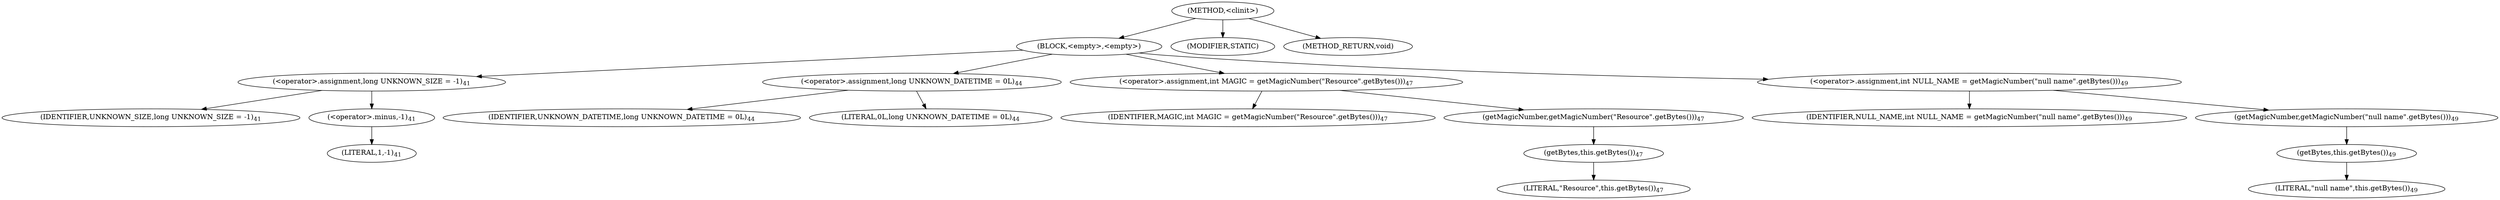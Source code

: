 digraph "&lt;clinit&gt;" {  
"780" [label = <(METHOD,&lt;clinit&gt;)> ]
"781" [label = <(BLOCK,&lt;empty&gt;,&lt;empty&gt;)> ]
"782" [label = <(&lt;operator&gt;.assignment,long UNKNOWN_SIZE = -1)<SUB>41</SUB>> ]
"783" [label = <(IDENTIFIER,UNKNOWN_SIZE,long UNKNOWN_SIZE = -1)<SUB>41</SUB>> ]
"784" [label = <(&lt;operator&gt;.minus,-1)<SUB>41</SUB>> ]
"785" [label = <(LITERAL,1,-1)<SUB>41</SUB>> ]
"786" [label = <(&lt;operator&gt;.assignment,long UNKNOWN_DATETIME = 0L)<SUB>44</SUB>> ]
"787" [label = <(IDENTIFIER,UNKNOWN_DATETIME,long UNKNOWN_DATETIME = 0L)<SUB>44</SUB>> ]
"788" [label = <(LITERAL,0L,long UNKNOWN_DATETIME = 0L)<SUB>44</SUB>> ]
"789" [label = <(&lt;operator&gt;.assignment,int MAGIC = getMagicNumber(&quot;Resource&quot;.getBytes()))<SUB>47</SUB>> ]
"790" [label = <(IDENTIFIER,MAGIC,int MAGIC = getMagicNumber(&quot;Resource&quot;.getBytes()))<SUB>47</SUB>> ]
"791" [label = <(getMagicNumber,getMagicNumber(&quot;Resource&quot;.getBytes()))<SUB>47</SUB>> ]
"792" [label = <(getBytes,this.getBytes())<SUB>47</SUB>> ]
"793" [label = <(LITERAL,&quot;Resource&quot;,this.getBytes())<SUB>47</SUB>> ]
"794" [label = <(&lt;operator&gt;.assignment,int NULL_NAME = getMagicNumber(&quot;null name&quot;.getBytes()))<SUB>49</SUB>> ]
"795" [label = <(IDENTIFIER,NULL_NAME,int NULL_NAME = getMagicNumber(&quot;null name&quot;.getBytes()))<SUB>49</SUB>> ]
"796" [label = <(getMagicNumber,getMagicNumber(&quot;null name&quot;.getBytes()))<SUB>49</SUB>> ]
"797" [label = <(getBytes,this.getBytes())<SUB>49</SUB>> ]
"798" [label = <(LITERAL,&quot;null name&quot;,this.getBytes())<SUB>49</SUB>> ]
"799" [label = <(MODIFIER,STATIC)> ]
"800" [label = <(METHOD_RETURN,void)> ]
  "780" -> "781" 
  "780" -> "799" 
  "780" -> "800" 
  "781" -> "782" 
  "781" -> "786" 
  "781" -> "789" 
  "781" -> "794" 
  "782" -> "783" 
  "782" -> "784" 
  "784" -> "785" 
  "786" -> "787" 
  "786" -> "788" 
  "789" -> "790" 
  "789" -> "791" 
  "791" -> "792" 
  "792" -> "793" 
  "794" -> "795" 
  "794" -> "796" 
  "796" -> "797" 
  "797" -> "798" 
}
